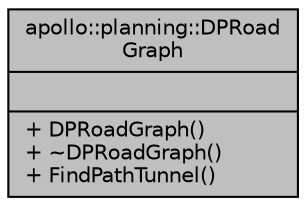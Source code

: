 digraph "apollo::planning::DPRoadGraph"
{
  edge [fontname="Helvetica",fontsize="10",labelfontname="Helvetica",labelfontsize="10"];
  node [fontname="Helvetica",fontsize="10",shape=record];
  Node1 [label="{apollo::planning::DPRoad\lGraph\n||+ DPRoadGraph()\l+ ~DPRoadGraph()\l+ FindPathTunnel()\l}",height=0.2,width=0.4,color="black", fillcolor="grey75", style="filled" fontcolor="black"];
}
